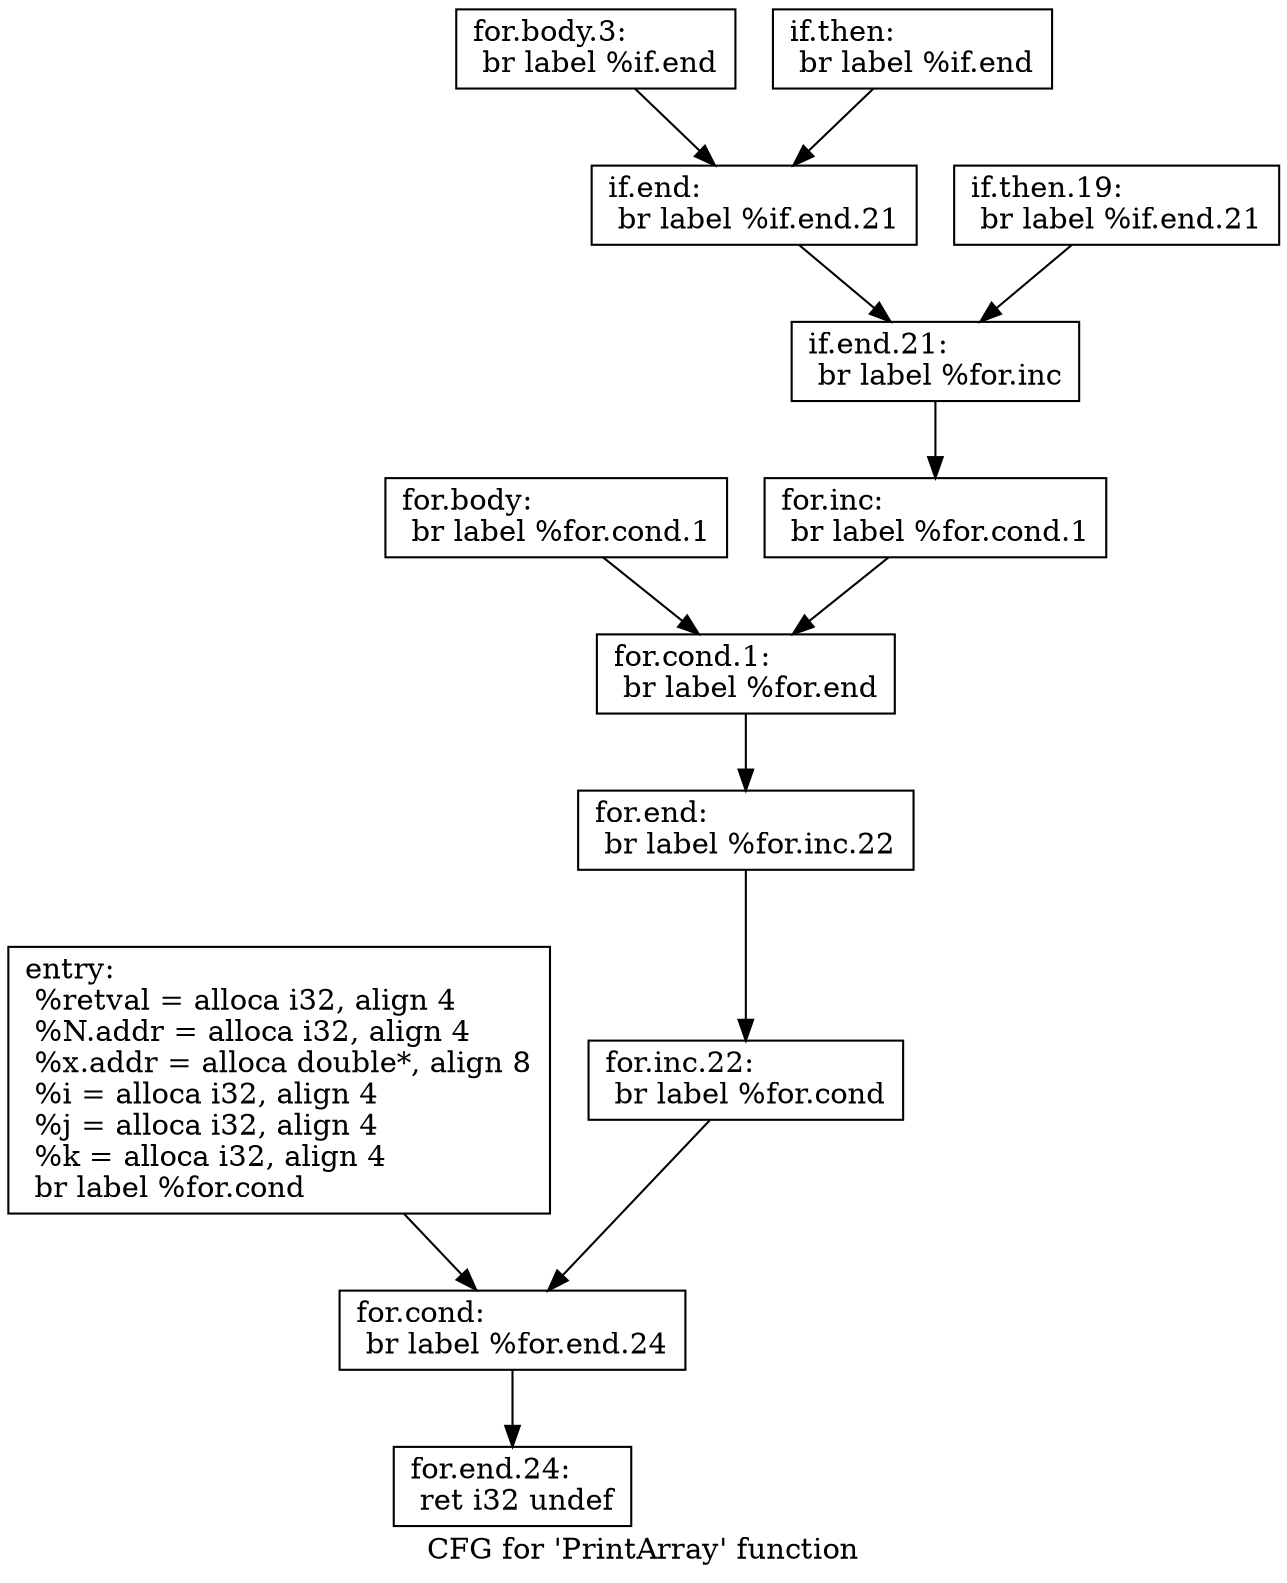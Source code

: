 digraph "CFG for 'PrintArray' function" {
	label="CFG for 'PrintArray' function";

	Node0x5ddffc0 [shape=record,label="{entry:\l  %retval = alloca i32, align 4\l  %N.addr = alloca i32, align 4\l  %x.addr = alloca double*, align 8\l  %i = alloca i32, align 4\l  %j = alloca i32, align 4\l  %k = alloca i32, align 4\l  br label %for.cond\l}"];
	Node0x5ddffc0 -> Node0x5de0010;
	Node0x5de0010 [shape=record,label="{for.cond:                                         \l  br label %for.end.24\l}"];
	Node0x5de0010 -> Node0x5de0380;
	Node0x5de0060 [shape=record,label="{for.body:                                         \l  br label %for.cond.1\l}"];
	Node0x5de0060 -> Node0x5de00b0;
	Node0x5de00b0 [shape=record,label="{for.cond.1:                                       \l  br label %for.end\l}"];
	Node0x5de00b0 -> Node0x5de02e0;
	Node0x5de0100 [shape=record,label="{for.body.3:                                       \l  br label %if.end\l}"];
	Node0x5de0100 -> Node0x5de01a0;
	Node0x5de0150 [shape=record,label="{if.then:                                          \l  br label %if.end\l}"];
	Node0x5de0150 -> Node0x5de01a0;
	Node0x5de01a0 [shape=record,label="{if.end:                                           \l  br label %if.end.21\l}"];
	Node0x5de01a0 -> Node0x5de0240;
	Node0x5de01f0 [shape=record,label="{if.then.19:                                       \l  br label %if.end.21\l}"];
	Node0x5de01f0 -> Node0x5de0240;
	Node0x5de0240 [shape=record,label="{if.end.21:                                        \l  br label %for.inc\l}"];
	Node0x5de0240 -> Node0x5de0290;
	Node0x5de0290 [shape=record,label="{for.inc:                                          \l  br label %for.cond.1\l}"];
	Node0x5de0290 -> Node0x5de00b0;
	Node0x5de02e0 [shape=record,label="{for.end:                                          \l  br label %for.inc.22\l}"];
	Node0x5de02e0 -> Node0x5de0330;
	Node0x5de0330 [shape=record,label="{for.inc.22:                                       \l  br label %for.cond\l}"];
	Node0x5de0330 -> Node0x5de0010;
	Node0x5de0380 [shape=record,label="{for.end.24:                                       \l  ret i32 undef\l}"];
}
